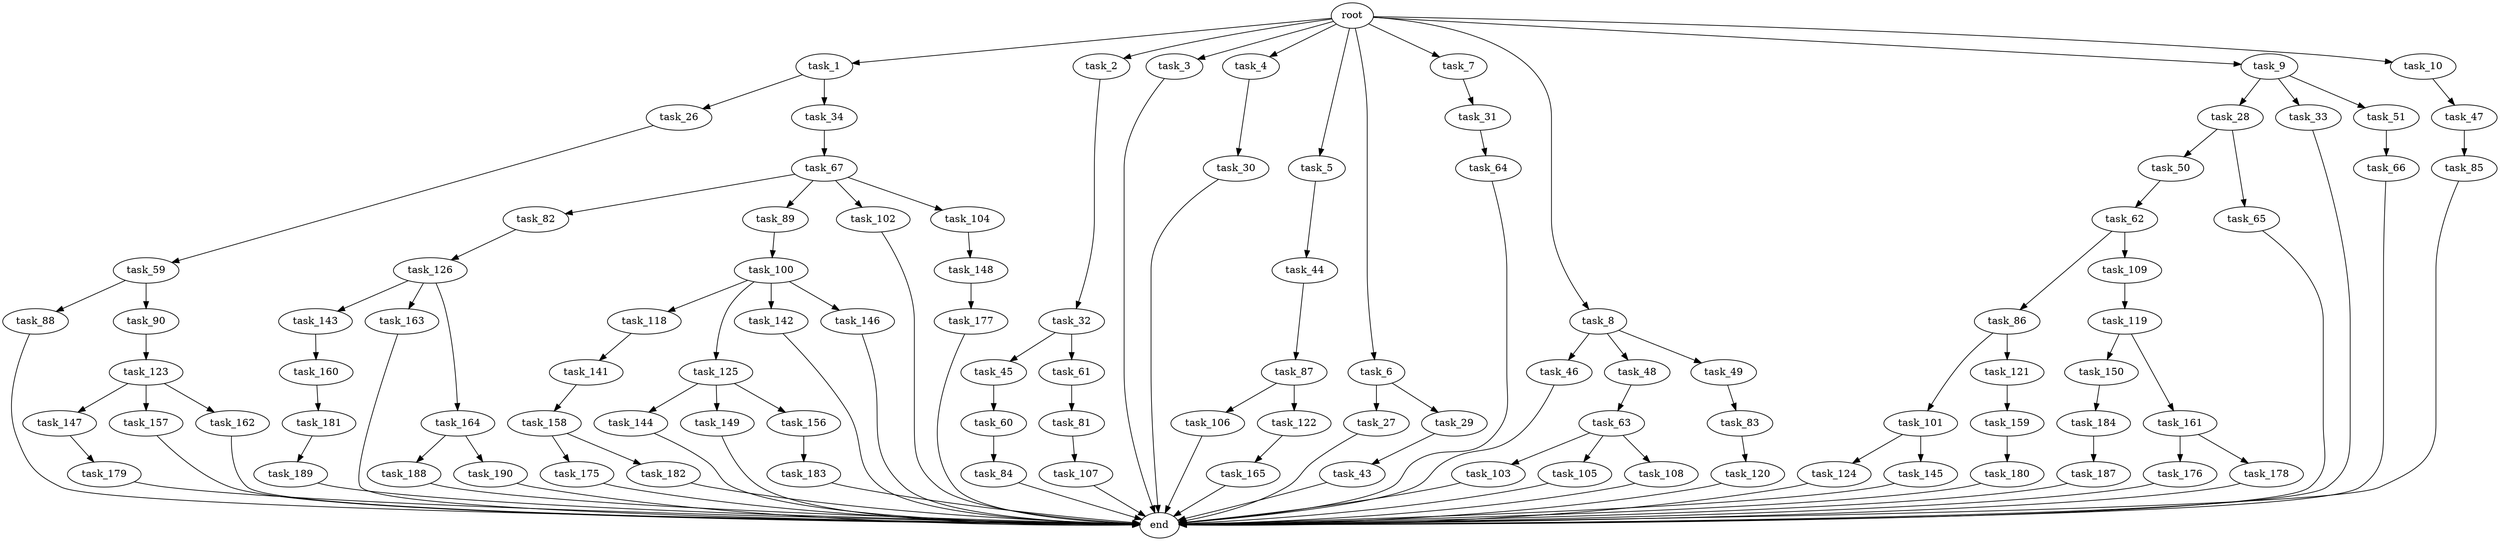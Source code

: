digraph G {
  root [size="0.000000"];
  task_1 [size="102.400000"];
  task_2 [size="102.400000"];
  task_3 [size="102.400000"];
  task_4 [size="102.400000"];
  task_5 [size="102.400000"];
  task_6 [size="102.400000"];
  task_7 [size="102.400000"];
  task_8 [size="102.400000"];
  task_9 [size="102.400000"];
  task_10 [size="102.400000"];
  task_26 [size="42090679500.800003"];
  task_27 [size="42090679500.800003"];
  task_28 [size="30923764531.200001"];
  task_29 [size="42090679500.800003"];
  task_30 [size="30923764531.200001"];
  task_31 [size="42090679500.800003"];
  task_32 [size="7730941132.800000"];
  task_33 [size="30923764531.200001"];
  task_34 [size="42090679500.800003"];
  task_43 [size="85899345920.000000"];
  task_44 [size="54975581388.800003"];
  task_45 [size="54975581388.800003"];
  task_46 [size="30923764531.200001"];
  task_47 [size="69578470195.199997"];
  task_48 [size="30923764531.200001"];
  task_49 [size="30923764531.200001"];
  task_50 [size="30923764531.200001"];
  task_51 [size="30923764531.200001"];
  task_59 [size="30923764531.200001"];
  task_60 [size="21474836480.000000"];
  task_61 [size="54975581388.800003"];
  task_62 [size="69578470195.199997"];
  task_63 [size="3435973836.800000"];
  task_64 [size="30923764531.200001"];
  task_65 [size="30923764531.200001"];
  task_66 [size="7730941132.800000"];
  task_67 [size="13743895347.200001"];
  task_81 [size="3435973836.800000"];
  task_82 [size="7730941132.800000"];
  task_83 [size="30923764531.200001"];
  task_84 [size="3435973836.800000"];
  task_85 [size="30923764531.200001"];
  task_86 [size="3435973836.800000"];
  task_87 [size="3435973836.800000"];
  task_88 [size="21474836480.000000"];
  task_89 [size="7730941132.800000"];
  task_90 [size="21474836480.000000"];
  task_100 [size="21474836480.000000"];
  task_101 [size="69578470195.199997"];
  task_102 [size="7730941132.800000"];
  task_103 [size="7730941132.800000"];
  task_104 [size="7730941132.800000"];
  task_105 [size="7730941132.800000"];
  task_106 [size="3435973836.800000"];
  task_107 [size="13743895347.200001"];
  task_108 [size="7730941132.800000"];
  task_109 [size="3435973836.800000"];
  task_118 [size="13743895347.200001"];
  task_119 [size="21474836480.000000"];
  task_120 [size="3435973836.800000"];
  task_121 [size="69578470195.199997"];
  task_122 [size="3435973836.800000"];
  task_123 [size="21474836480.000000"];
  task_124 [size="85899345920.000000"];
  task_125 [size="13743895347.200001"];
  task_126 [size="3435973836.800000"];
  task_141 [size="13743895347.200001"];
  task_142 [size="13743895347.200001"];
  task_143 [size="3435973836.800000"];
  task_144 [size="85899345920.000000"];
  task_145 [size="85899345920.000000"];
  task_146 [size="13743895347.200001"];
  task_147 [size="3435973836.800000"];
  task_148 [size="7730941132.800000"];
  task_149 [size="85899345920.000000"];
  task_150 [size="13743895347.200001"];
  task_156 [size="85899345920.000000"];
  task_157 [size="3435973836.800000"];
  task_158 [size="13743895347.200001"];
  task_159 [size="54975581388.800003"];
  task_160 [size="21474836480.000000"];
  task_161 [size="13743895347.200001"];
  task_162 [size="3435973836.800000"];
  task_163 [size="3435973836.800000"];
  task_164 [size="3435973836.800000"];
  task_165 [size="42090679500.800003"];
  task_175 [size="21474836480.000000"];
  task_176 [size="85899345920.000000"];
  task_177 [size="85899345920.000000"];
  task_178 [size="85899345920.000000"];
  task_179 [size="69578470195.199997"];
  task_180 [size="7730941132.800000"];
  task_181 [size="85899345920.000000"];
  task_182 [size="21474836480.000000"];
  task_183 [size="42090679500.800003"];
  task_184 [size="30923764531.200001"];
  task_187 [size="3435973836.800000"];
  task_188 [size="21474836480.000000"];
  task_189 [size="85899345920.000000"];
  task_190 [size="21474836480.000000"];
  end [size="0.000000"];

  root -> task_1 [size="1.000000"];
  root -> task_2 [size="1.000000"];
  root -> task_3 [size="1.000000"];
  root -> task_4 [size="1.000000"];
  root -> task_5 [size="1.000000"];
  root -> task_6 [size="1.000000"];
  root -> task_7 [size="1.000000"];
  root -> task_8 [size="1.000000"];
  root -> task_9 [size="1.000000"];
  root -> task_10 [size="1.000000"];
  task_1 -> task_26 [size="411041792.000000"];
  task_1 -> task_34 [size="411041792.000000"];
  task_2 -> task_32 [size="75497472.000000"];
  task_3 -> end [size="1.000000"];
  task_4 -> task_30 [size="301989888.000000"];
  task_5 -> task_44 [size="536870912.000000"];
  task_6 -> task_27 [size="411041792.000000"];
  task_6 -> task_29 [size="411041792.000000"];
  task_7 -> task_31 [size="411041792.000000"];
  task_8 -> task_46 [size="301989888.000000"];
  task_8 -> task_48 [size="301989888.000000"];
  task_8 -> task_49 [size="301989888.000000"];
  task_9 -> task_28 [size="301989888.000000"];
  task_9 -> task_33 [size="301989888.000000"];
  task_9 -> task_51 [size="301989888.000000"];
  task_10 -> task_47 [size="679477248.000000"];
  task_26 -> task_59 [size="301989888.000000"];
  task_27 -> end [size="1.000000"];
  task_28 -> task_50 [size="301989888.000000"];
  task_28 -> task_65 [size="301989888.000000"];
  task_29 -> task_43 [size="838860800.000000"];
  task_30 -> end [size="1.000000"];
  task_31 -> task_64 [size="301989888.000000"];
  task_32 -> task_45 [size="536870912.000000"];
  task_32 -> task_61 [size="536870912.000000"];
  task_33 -> end [size="1.000000"];
  task_34 -> task_67 [size="134217728.000000"];
  task_43 -> end [size="1.000000"];
  task_44 -> task_87 [size="33554432.000000"];
  task_45 -> task_60 [size="209715200.000000"];
  task_46 -> end [size="1.000000"];
  task_47 -> task_85 [size="301989888.000000"];
  task_48 -> task_63 [size="33554432.000000"];
  task_49 -> task_83 [size="301989888.000000"];
  task_50 -> task_62 [size="679477248.000000"];
  task_51 -> task_66 [size="75497472.000000"];
  task_59 -> task_88 [size="209715200.000000"];
  task_59 -> task_90 [size="209715200.000000"];
  task_60 -> task_84 [size="33554432.000000"];
  task_61 -> task_81 [size="33554432.000000"];
  task_62 -> task_86 [size="33554432.000000"];
  task_62 -> task_109 [size="33554432.000000"];
  task_63 -> task_103 [size="75497472.000000"];
  task_63 -> task_105 [size="75497472.000000"];
  task_63 -> task_108 [size="75497472.000000"];
  task_64 -> end [size="1.000000"];
  task_65 -> end [size="1.000000"];
  task_66 -> end [size="1.000000"];
  task_67 -> task_82 [size="75497472.000000"];
  task_67 -> task_89 [size="75497472.000000"];
  task_67 -> task_102 [size="75497472.000000"];
  task_67 -> task_104 [size="75497472.000000"];
  task_81 -> task_107 [size="134217728.000000"];
  task_82 -> task_126 [size="33554432.000000"];
  task_83 -> task_120 [size="33554432.000000"];
  task_84 -> end [size="1.000000"];
  task_85 -> end [size="1.000000"];
  task_86 -> task_101 [size="679477248.000000"];
  task_86 -> task_121 [size="679477248.000000"];
  task_87 -> task_106 [size="33554432.000000"];
  task_87 -> task_122 [size="33554432.000000"];
  task_88 -> end [size="1.000000"];
  task_89 -> task_100 [size="209715200.000000"];
  task_90 -> task_123 [size="209715200.000000"];
  task_100 -> task_118 [size="134217728.000000"];
  task_100 -> task_125 [size="134217728.000000"];
  task_100 -> task_142 [size="134217728.000000"];
  task_100 -> task_146 [size="134217728.000000"];
  task_101 -> task_124 [size="838860800.000000"];
  task_101 -> task_145 [size="838860800.000000"];
  task_102 -> end [size="1.000000"];
  task_103 -> end [size="1.000000"];
  task_104 -> task_148 [size="75497472.000000"];
  task_105 -> end [size="1.000000"];
  task_106 -> end [size="1.000000"];
  task_107 -> end [size="1.000000"];
  task_108 -> end [size="1.000000"];
  task_109 -> task_119 [size="209715200.000000"];
  task_118 -> task_141 [size="134217728.000000"];
  task_119 -> task_150 [size="134217728.000000"];
  task_119 -> task_161 [size="134217728.000000"];
  task_120 -> end [size="1.000000"];
  task_121 -> task_159 [size="536870912.000000"];
  task_122 -> task_165 [size="411041792.000000"];
  task_123 -> task_147 [size="33554432.000000"];
  task_123 -> task_157 [size="33554432.000000"];
  task_123 -> task_162 [size="33554432.000000"];
  task_124 -> end [size="1.000000"];
  task_125 -> task_144 [size="838860800.000000"];
  task_125 -> task_149 [size="838860800.000000"];
  task_125 -> task_156 [size="838860800.000000"];
  task_126 -> task_143 [size="33554432.000000"];
  task_126 -> task_163 [size="33554432.000000"];
  task_126 -> task_164 [size="33554432.000000"];
  task_141 -> task_158 [size="134217728.000000"];
  task_142 -> end [size="1.000000"];
  task_143 -> task_160 [size="209715200.000000"];
  task_144 -> end [size="1.000000"];
  task_145 -> end [size="1.000000"];
  task_146 -> end [size="1.000000"];
  task_147 -> task_179 [size="679477248.000000"];
  task_148 -> task_177 [size="838860800.000000"];
  task_149 -> end [size="1.000000"];
  task_150 -> task_184 [size="301989888.000000"];
  task_156 -> task_183 [size="411041792.000000"];
  task_157 -> end [size="1.000000"];
  task_158 -> task_175 [size="209715200.000000"];
  task_158 -> task_182 [size="209715200.000000"];
  task_159 -> task_180 [size="75497472.000000"];
  task_160 -> task_181 [size="838860800.000000"];
  task_161 -> task_176 [size="838860800.000000"];
  task_161 -> task_178 [size="838860800.000000"];
  task_162 -> end [size="1.000000"];
  task_163 -> end [size="1.000000"];
  task_164 -> task_188 [size="209715200.000000"];
  task_164 -> task_190 [size="209715200.000000"];
  task_165 -> end [size="1.000000"];
  task_175 -> end [size="1.000000"];
  task_176 -> end [size="1.000000"];
  task_177 -> end [size="1.000000"];
  task_178 -> end [size="1.000000"];
  task_179 -> end [size="1.000000"];
  task_180 -> end [size="1.000000"];
  task_181 -> task_189 [size="838860800.000000"];
  task_182 -> end [size="1.000000"];
  task_183 -> end [size="1.000000"];
  task_184 -> task_187 [size="33554432.000000"];
  task_187 -> end [size="1.000000"];
  task_188 -> end [size="1.000000"];
  task_189 -> end [size="1.000000"];
  task_190 -> end [size="1.000000"];
}
